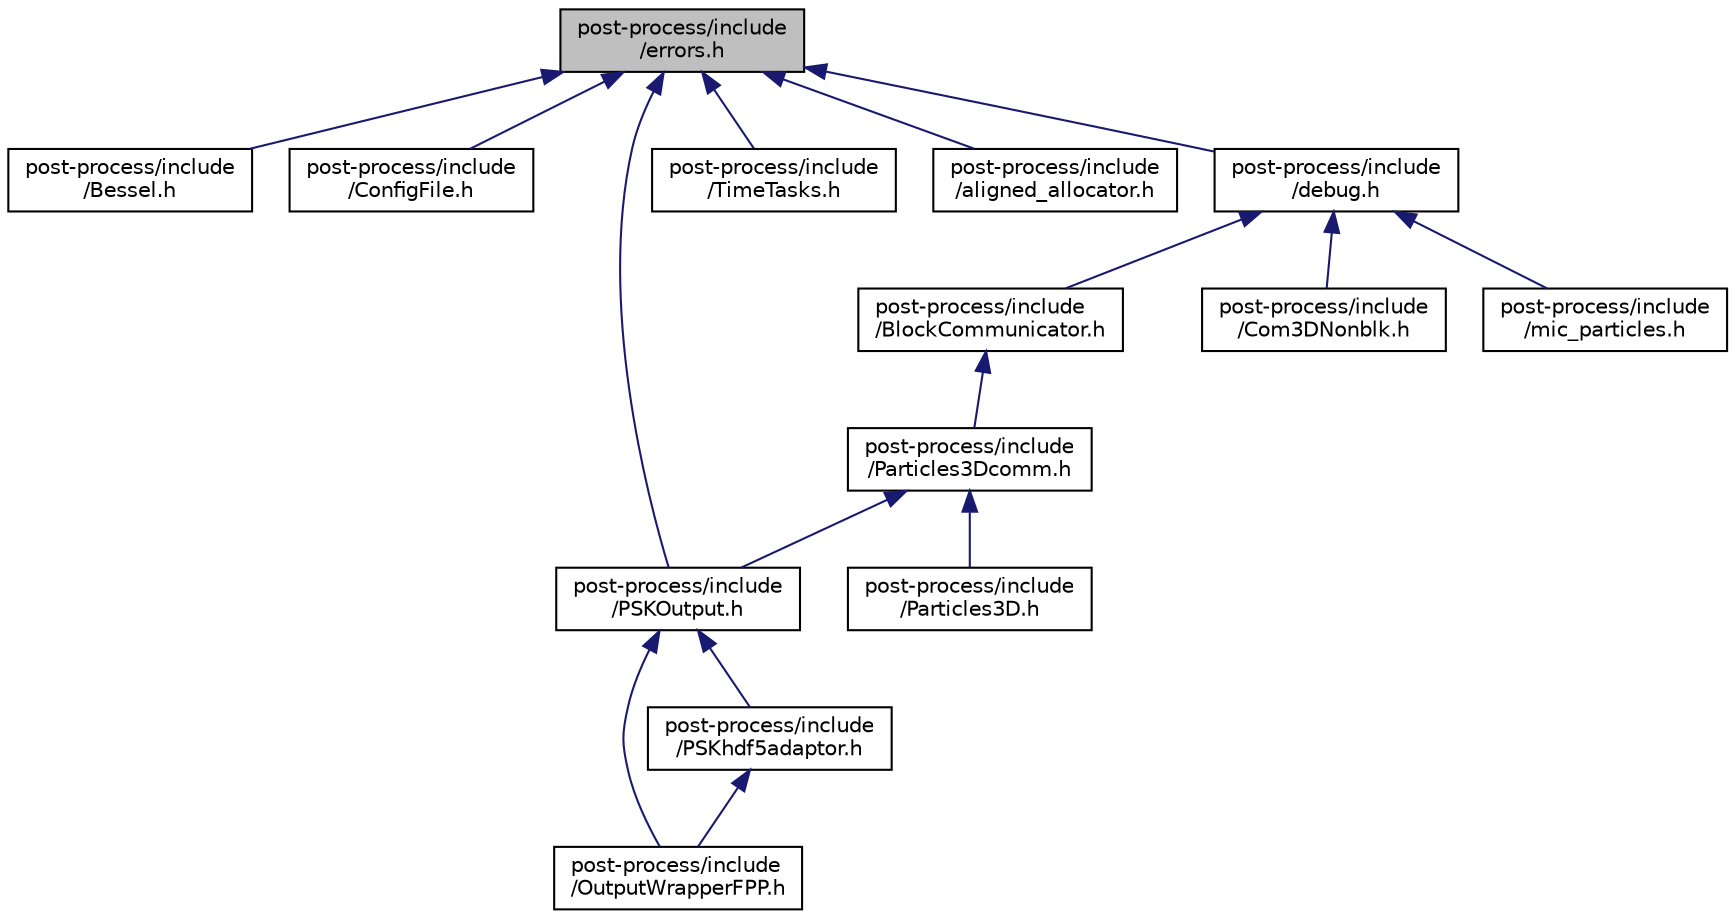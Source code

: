 digraph "post-process/include/errors.h"
{
 // INTERACTIVE_SVG=YES
 // LATEX_PDF_SIZE
  edge [fontname="Helvetica",fontsize="10",labelfontname="Helvetica",labelfontsize="10"];
  node [fontname="Helvetica",fontsize="10",shape=record];
  Node1 [label="post-process/include\l/errors.h",height=0.2,width=0.4,color="black", fillcolor="grey75", style="filled", fontcolor="black",tooltip=" "];
  Node1 -> Node2 [dir="back",color="midnightblue",fontsize="10",style="solid",fontname="Helvetica"];
  Node2 [label="post-process/include\l/Bessel.h",height=0.2,width=0.4,color="black", fillcolor="white", style="filled",URL="$d0/dac/post-process_2include_2_bessel_8h.html",tooltip=" "];
  Node1 -> Node3 [dir="back",color="midnightblue",fontsize="10",style="solid",fontname="Helvetica"];
  Node3 [label="post-process/include\l/ConfigFile.h",height=0.2,width=0.4,color="black", fillcolor="white", style="filled",URL="$de/da2/post-process_2include_2_config_file_8h.html",tooltip=" "];
  Node1 -> Node4 [dir="back",color="midnightblue",fontsize="10",style="solid",fontname="Helvetica"];
  Node4 [label="post-process/include\l/PSKOutput.h",height=0.2,width=0.4,color="black", fillcolor="white", style="filled",URL="$df/dfd/post-process_2include_2_p_s_k_output_8h.html",tooltip=" "];
  Node4 -> Node5 [dir="back",color="midnightblue",fontsize="10",style="solid",fontname="Helvetica"];
  Node5 [label="post-process/include\l/OutputWrapperFPP.h",height=0.2,width=0.4,color="black", fillcolor="white", style="filled",URL="$df/d3d/post-process_2include_2_output_wrapper_f_p_p_8h.html",tooltip=" "];
  Node4 -> Node6 [dir="back",color="midnightblue",fontsize="10",style="solid",fontname="Helvetica"];
  Node6 [label="post-process/include\l/PSKhdf5adaptor.h",height=0.2,width=0.4,color="black", fillcolor="white", style="filled",URL="$d8/dd3/post-process_2include_2_p_s_khdf5adaptor_8h.html",tooltip=" "];
  Node6 -> Node5 [dir="back",color="midnightblue",fontsize="10",style="solid",fontname="Helvetica"];
  Node1 -> Node7 [dir="back",color="midnightblue",fontsize="10",style="solid",fontname="Helvetica"];
  Node7 [label="post-process/include\l/TimeTasks.h",height=0.2,width=0.4,color="black", fillcolor="white", style="filled",URL="$de/d73/post-process_2include_2_time_tasks_8h.html",tooltip=" "];
  Node1 -> Node8 [dir="back",color="midnightblue",fontsize="10",style="solid",fontname="Helvetica"];
  Node8 [label="post-process/include\l/aligned_allocator.h",height=0.2,width=0.4,color="black", fillcolor="white", style="filled",URL="$d4/dde/post-process_2include_2aligned__allocator_8h.html",tooltip=" "];
  Node1 -> Node9 [dir="back",color="midnightblue",fontsize="10",style="solid",fontname="Helvetica"];
  Node9 [label="post-process/include\l/debug.h",height=0.2,width=0.4,color="black", fillcolor="white", style="filled",URL="$d9/da5/post-process_2include_2debug_8h.html",tooltip=" "];
  Node9 -> Node10 [dir="back",color="midnightblue",fontsize="10",style="solid",fontname="Helvetica"];
  Node10 [label="post-process/include\l/BlockCommunicator.h",height=0.2,width=0.4,color="black", fillcolor="white", style="filled",URL="$d4/dbb/post-process_2include_2_block_communicator_8h.html",tooltip=" "];
  Node10 -> Node11 [dir="back",color="midnightblue",fontsize="10",style="solid",fontname="Helvetica"];
  Node11 [label="post-process/include\l/Particles3Dcomm.h",height=0.2,width=0.4,color="black", fillcolor="white", style="filled",URL="$d8/d5c/post-process_2include_2_particles3_dcomm_8h.html",tooltip=" "];
  Node11 -> Node4 [dir="back",color="midnightblue",fontsize="10",style="solid",fontname="Helvetica"];
  Node11 -> Node12 [dir="back",color="midnightblue",fontsize="10",style="solid",fontname="Helvetica"];
  Node12 [label="post-process/include\l/Particles3D.h",height=0.2,width=0.4,color="black", fillcolor="white", style="filled",URL="$df/dcb/post-process_2include_2_particles3_d_8h.html",tooltip=" "];
  Node9 -> Node13 [dir="back",color="midnightblue",fontsize="10",style="solid",fontname="Helvetica"];
  Node13 [label="post-process/include\l/Com3DNonblk.h",height=0.2,width=0.4,color="black", fillcolor="white", style="filled",URL="$d5/db1/post-process_2include_2_com3_d_nonblk_8h.html",tooltip=" "];
  Node9 -> Node14 [dir="back",color="midnightblue",fontsize="10",style="solid",fontname="Helvetica"];
  Node14 [label="post-process/include\l/mic_particles.h",height=0.2,width=0.4,color="black", fillcolor="white", style="filled",URL="$d7/d2d/post-process_2include_2mic__particles_8h.html",tooltip=" "];
}

